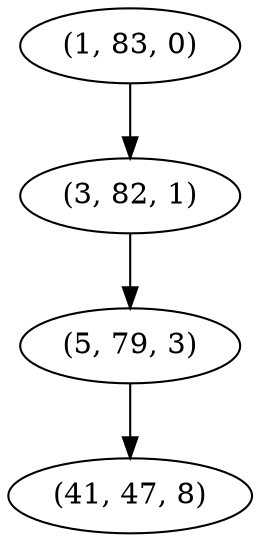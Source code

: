 digraph tree {
    "(1, 83, 0)";
    "(3, 82, 1)";
    "(5, 79, 3)";
    "(41, 47, 8)";
    "(1, 83, 0)" -> "(3, 82, 1)";
    "(3, 82, 1)" -> "(5, 79, 3)";
    "(5, 79, 3)" -> "(41, 47, 8)";
}
